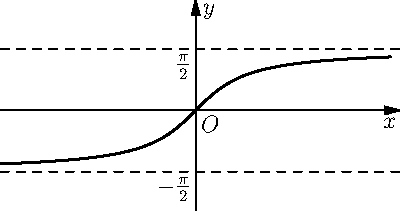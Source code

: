 size(200);
import graph;
import math;
real f(real x){return atan(x);}
draw(graph(f,-5,5),linewidth(1));
drawline((0,pi/2),(1,pi/2),dashed);
drawline((0,-pi/2),(1,-pi/2),dashed);
label("$\frac{\pi}{2}$",(0,pi/2),SW);
label("$-\frac{\pi}{2}$",(0,-pi/2),SW);
label("$O$",(0,0),SE);
xaxis("$x$",Arrow());
ylimits(-pi/2-1,pi/2+1);
yaxis(Label("$y$",align=E),Arrow());
